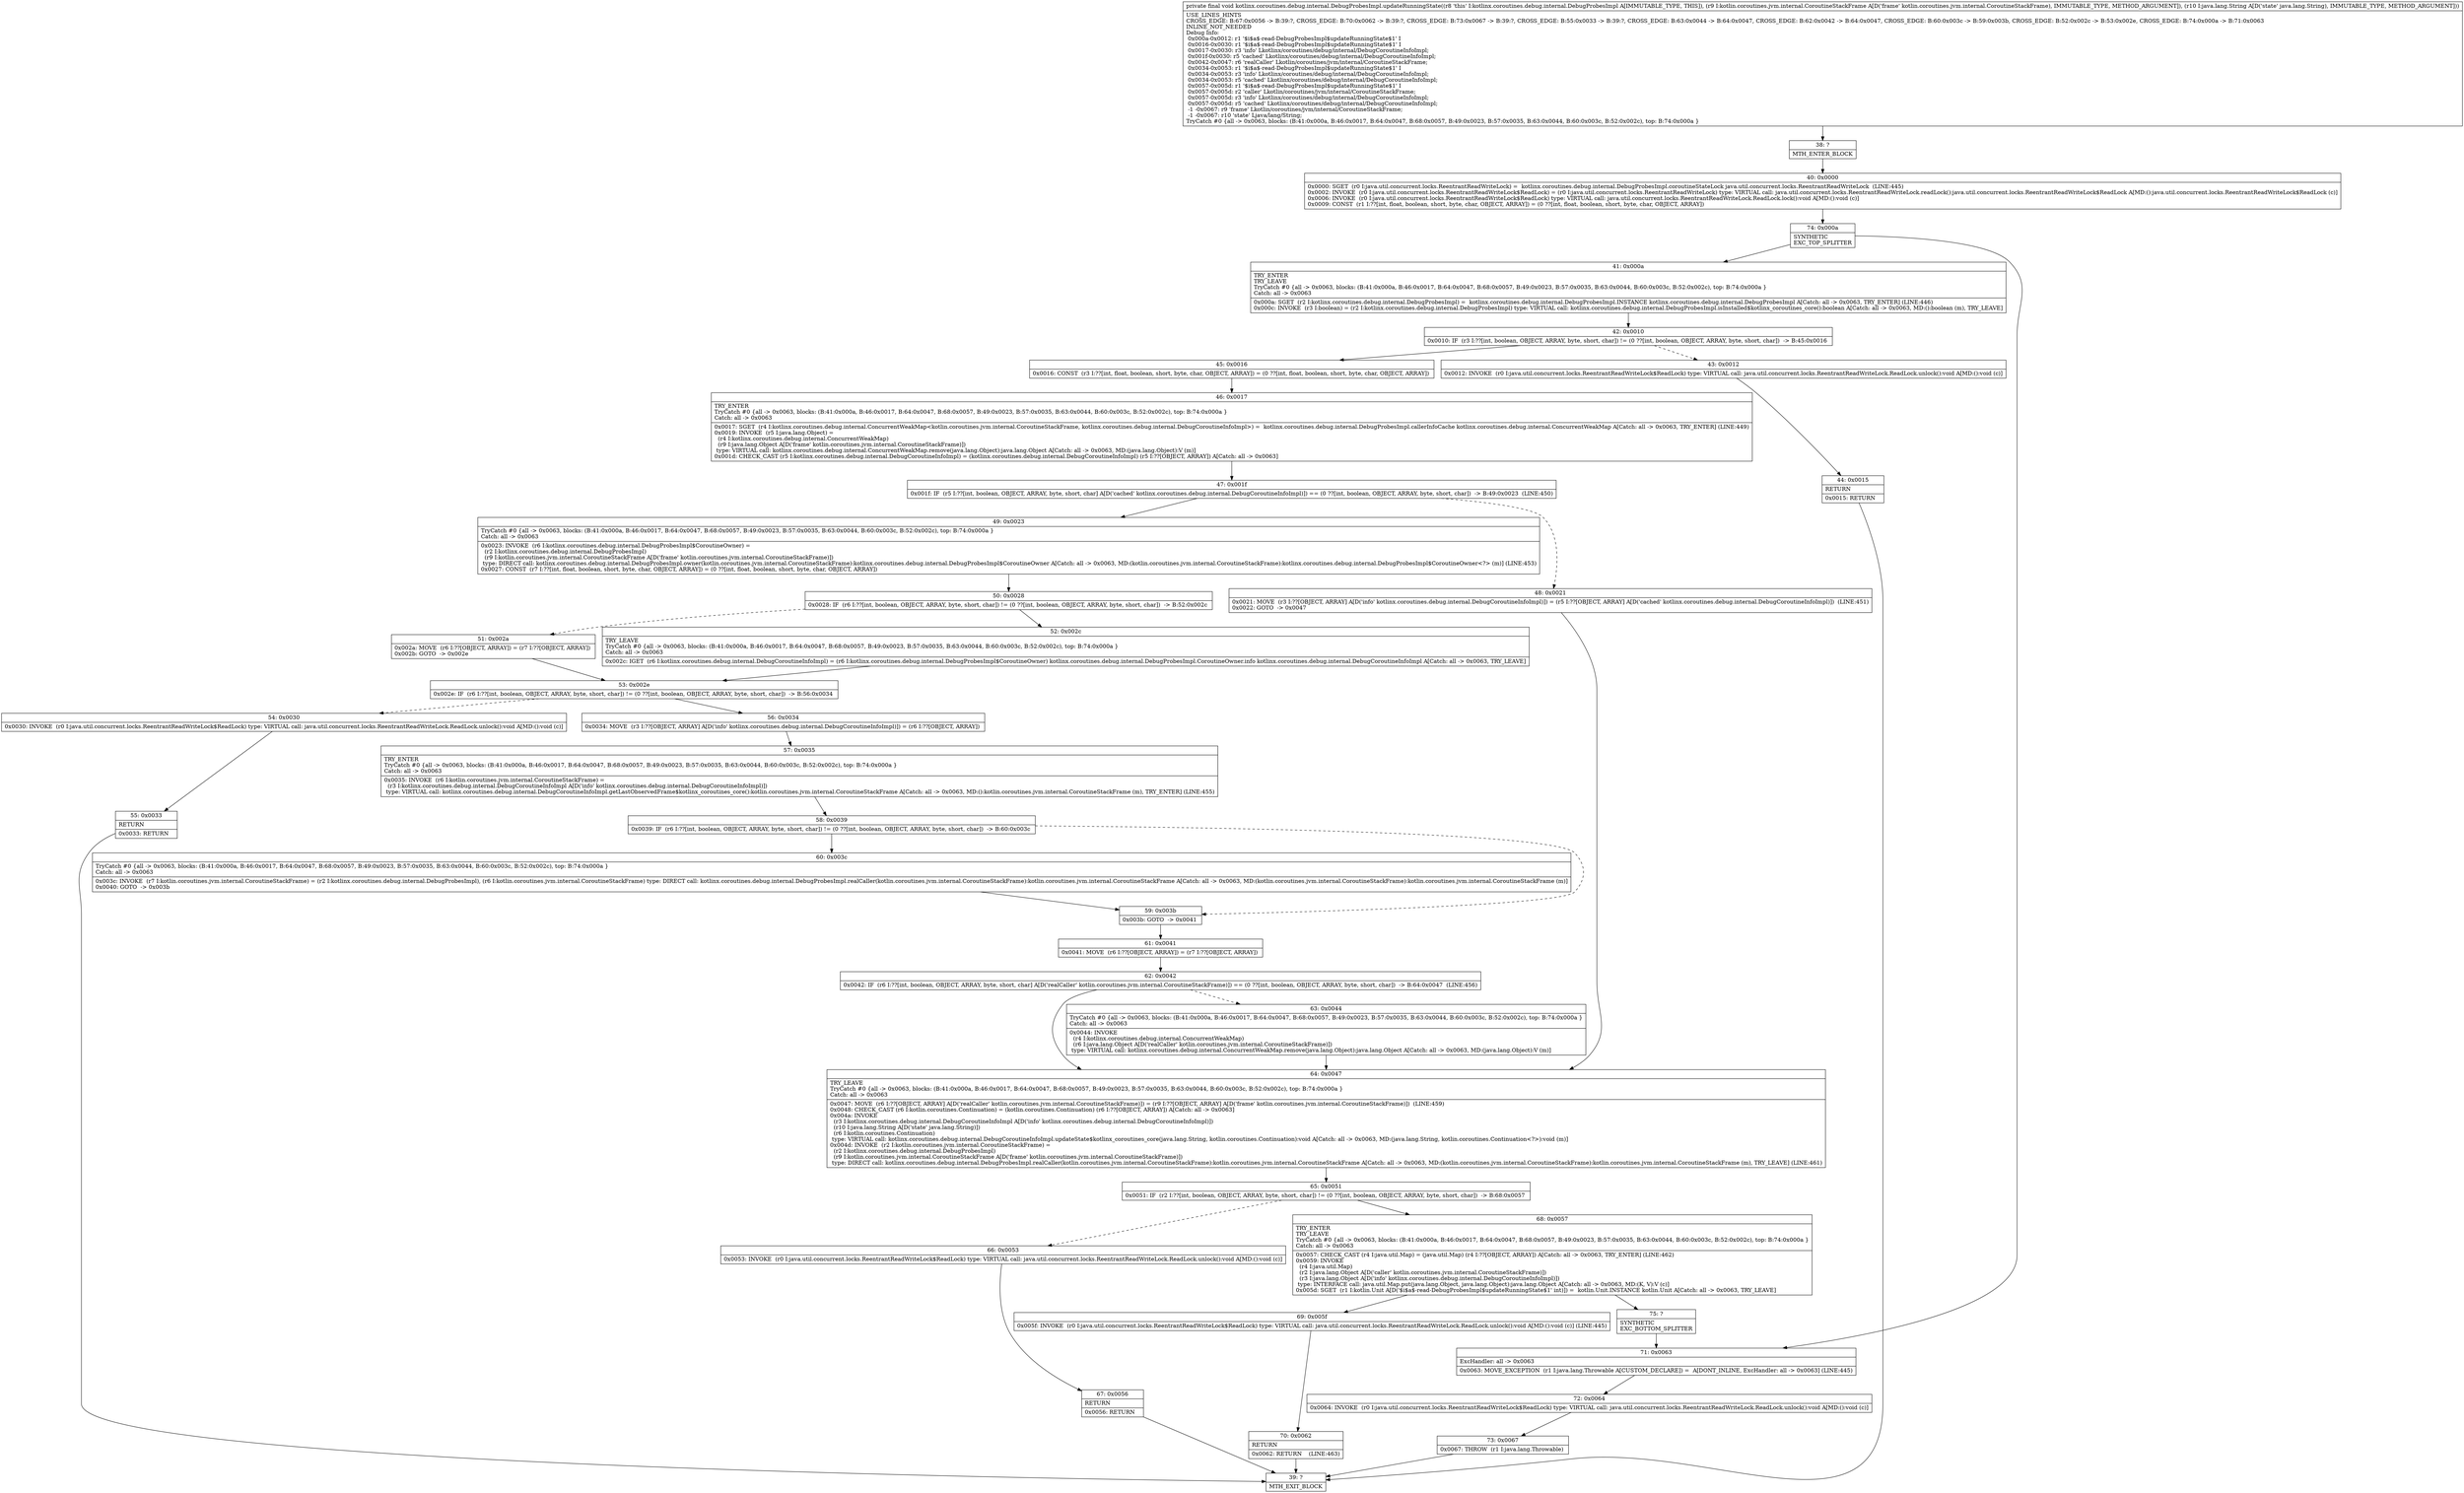 digraph "CFG forkotlinx.coroutines.debug.internal.DebugProbesImpl.updateRunningState(Lkotlin\/coroutines\/jvm\/internal\/CoroutineStackFrame;Ljava\/lang\/String;)V" {
Node_38 [shape=record,label="{38\:\ ?|MTH_ENTER_BLOCK\l}"];
Node_40 [shape=record,label="{40\:\ 0x0000|0x0000: SGET  (r0 I:java.util.concurrent.locks.ReentrantReadWriteLock) =  kotlinx.coroutines.debug.internal.DebugProbesImpl.coroutineStateLock java.util.concurrent.locks.ReentrantReadWriteLock  (LINE:445)\l0x0002: INVOKE  (r0 I:java.util.concurrent.locks.ReentrantReadWriteLock$ReadLock) = (r0 I:java.util.concurrent.locks.ReentrantReadWriteLock) type: VIRTUAL call: java.util.concurrent.locks.ReentrantReadWriteLock.readLock():java.util.concurrent.locks.ReentrantReadWriteLock$ReadLock A[MD:():java.util.concurrent.locks.ReentrantReadWriteLock$ReadLock (c)]\l0x0006: INVOKE  (r0 I:java.util.concurrent.locks.ReentrantReadWriteLock$ReadLock) type: VIRTUAL call: java.util.concurrent.locks.ReentrantReadWriteLock.ReadLock.lock():void A[MD:():void (c)]\l0x0009: CONST  (r1 I:??[int, float, boolean, short, byte, char, OBJECT, ARRAY]) = (0 ??[int, float, boolean, short, byte, char, OBJECT, ARRAY]) \l}"];
Node_74 [shape=record,label="{74\:\ 0x000a|SYNTHETIC\lEXC_TOP_SPLITTER\l}"];
Node_41 [shape=record,label="{41\:\ 0x000a|TRY_ENTER\lTRY_LEAVE\lTryCatch #0 \{all \-\> 0x0063, blocks: (B:41:0x000a, B:46:0x0017, B:64:0x0047, B:68:0x0057, B:49:0x0023, B:57:0x0035, B:63:0x0044, B:60:0x003c, B:52:0x002c), top: B:74:0x000a \}\lCatch: all \-\> 0x0063\l|0x000a: SGET  (r2 I:kotlinx.coroutines.debug.internal.DebugProbesImpl) =  kotlinx.coroutines.debug.internal.DebugProbesImpl.INSTANCE kotlinx.coroutines.debug.internal.DebugProbesImpl A[Catch: all \-\> 0x0063, TRY_ENTER] (LINE:446)\l0x000c: INVOKE  (r3 I:boolean) = (r2 I:kotlinx.coroutines.debug.internal.DebugProbesImpl) type: VIRTUAL call: kotlinx.coroutines.debug.internal.DebugProbesImpl.isInstalled$kotlinx_coroutines_core():boolean A[Catch: all \-\> 0x0063, MD:():boolean (m), TRY_LEAVE]\l}"];
Node_42 [shape=record,label="{42\:\ 0x0010|0x0010: IF  (r3 I:??[int, boolean, OBJECT, ARRAY, byte, short, char]) != (0 ??[int, boolean, OBJECT, ARRAY, byte, short, char])  \-\> B:45:0x0016 \l}"];
Node_43 [shape=record,label="{43\:\ 0x0012|0x0012: INVOKE  (r0 I:java.util.concurrent.locks.ReentrantReadWriteLock$ReadLock) type: VIRTUAL call: java.util.concurrent.locks.ReentrantReadWriteLock.ReadLock.unlock():void A[MD:():void (c)]\l}"];
Node_44 [shape=record,label="{44\:\ 0x0015|RETURN\l|0x0015: RETURN   \l}"];
Node_39 [shape=record,label="{39\:\ ?|MTH_EXIT_BLOCK\l}"];
Node_45 [shape=record,label="{45\:\ 0x0016|0x0016: CONST  (r3 I:??[int, float, boolean, short, byte, char, OBJECT, ARRAY]) = (0 ??[int, float, boolean, short, byte, char, OBJECT, ARRAY]) \l}"];
Node_46 [shape=record,label="{46\:\ 0x0017|TRY_ENTER\lTryCatch #0 \{all \-\> 0x0063, blocks: (B:41:0x000a, B:46:0x0017, B:64:0x0047, B:68:0x0057, B:49:0x0023, B:57:0x0035, B:63:0x0044, B:60:0x003c, B:52:0x002c), top: B:74:0x000a \}\lCatch: all \-\> 0x0063\l|0x0017: SGET  (r4 I:kotlinx.coroutines.debug.internal.ConcurrentWeakMap\<kotlin.coroutines.jvm.internal.CoroutineStackFrame, kotlinx.coroutines.debug.internal.DebugCoroutineInfoImpl\>) =  kotlinx.coroutines.debug.internal.DebugProbesImpl.callerInfoCache kotlinx.coroutines.debug.internal.ConcurrentWeakMap A[Catch: all \-\> 0x0063, TRY_ENTER] (LINE:449)\l0x0019: INVOKE  (r5 I:java.lang.Object) = \l  (r4 I:kotlinx.coroutines.debug.internal.ConcurrentWeakMap)\l  (r9 I:java.lang.Object A[D('frame' kotlin.coroutines.jvm.internal.CoroutineStackFrame)])\l type: VIRTUAL call: kotlinx.coroutines.debug.internal.ConcurrentWeakMap.remove(java.lang.Object):java.lang.Object A[Catch: all \-\> 0x0063, MD:(java.lang.Object):V (m)]\l0x001d: CHECK_CAST (r5 I:kotlinx.coroutines.debug.internal.DebugCoroutineInfoImpl) = (kotlinx.coroutines.debug.internal.DebugCoroutineInfoImpl) (r5 I:??[OBJECT, ARRAY]) A[Catch: all \-\> 0x0063]\l}"];
Node_47 [shape=record,label="{47\:\ 0x001f|0x001f: IF  (r5 I:??[int, boolean, OBJECT, ARRAY, byte, short, char] A[D('cached' kotlinx.coroutines.debug.internal.DebugCoroutineInfoImpl)]) == (0 ??[int, boolean, OBJECT, ARRAY, byte, short, char])  \-\> B:49:0x0023  (LINE:450)\l}"];
Node_48 [shape=record,label="{48\:\ 0x0021|0x0021: MOVE  (r3 I:??[OBJECT, ARRAY] A[D('info' kotlinx.coroutines.debug.internal.DebugCoroutineInfoImpl)]) = (r5 I:??[OBJECT, ARRAY] A[D('cached' kotlinx.coroutines.debug.internal.DebugCoroutineInfoImpl)])  (LINE:451)\l0x0022: GOTO  \-\> 0x0047 \l}"];
Node_64 [shape=record,label="{64\:\ 0x0047|TRY_LEAVE\lTryCatch #0 \{all \-\> 0x0063, blocks: (B:41:0x000a, B:46:0x0017, B:64:0x0047, B:68:0x0057, B:49:0x0023, B:57:0x0035, B:63:0x0044, B:60:0x003c, B:52:0x002c), top: B:74:0x000a \}\lCatch: all \-\> 0x0063\l|0x0047: MOVE  (r6 I:??[OBJECT, ARRAY] A[D('realCaller' kotlin.coroutines.jvm.internal.CoroutineStackFrame)]) = (r9 I:??[OBJECT, ARRAY] A[D('frame' kotlin.coroutines.jvm.internal.CoroutineStackFrame)])  (LINE:459)\l0x0048: CHECK_CAST (r6 I:kotlin.coroutines.Continuation) = (kotlin.coroutines.Continuation) (r6 I:??[OBJECT, ARRAY]) A[Catch: all \-\> 0x0063]\l0x004a: INVOKE  \l  (r3 I:kotlinx.coroutines.debug.internal.DebugCoroutineInfoImpl A[D('info' kotlinx.coroutines.debug.internal.DebugCoroutineInfoImpl)])\l  (r10 I:java.lang.String A[D('state' java.lang.String)])\l  (r6 I:kotlin.coroutines.Continuation)\l type: VIRTUAL call: kotlinx.coroutines.debug.internal.DebugCoroutineInfoImpl.updateState$kotlinx_coroutines_core(java.lang.String, kotlin.coroutines.Continuation):void A[Catch: all \-\> 0x0063, MD:(java.lang.String, kotlin.coroutines.Continuation\<?\>):void (m)]\l0x004d: INVOKE  (r2 I:kotlin.coroutines.jvm.internal.CoroutineStackFrame) = \l  (r2 I:kotlinx.coroutines.debug.internal.DebugProbesImpl)\l  (r9 I:kotlin.coroutines.jvm.internal.CoroutineStackFrame A[D('frame' kotlin.coroutines.jvm.internal.CoroutineStackFrame)])\l type: DIRECT call: kotlinx.coroutines.debug.internal.DebugProbesImpl.realCaller(kotlin.coroutines.jvm.internal.CoroutineStackFrame):kotlin.coroutines.jvm.internal.CoroutineStackFrame A[Catch: all \-\> 0x0063, MD:(kotlin.coroutines.jvm.internal.CoroutineStackFrame):kotlin.coroutines.jvm.internal.CoroutineStackFrame (m), TRY_LEAVE] (LINE:461)\l}"];
Node_65 [shape=record,label="{65\:\ 0x0051|0x0051: IF  (r2 I:??[int, boolean, OBJECT, ARRAY, byte, short, char]) != (0 ??[int, boolean, OBJECT, ARRAY, byte, short, char])  \-\> B:68:0x0057 \l}"];
Node_66 [shape=record,label="{66\:\ 0x0053|0x0053: INVOKE  (r0 I:java.util.concurrent.locks.ReentrantReadWriteLock$ReadLock) type: VIRTUAL call: java.util.concurrent.locks.ReentrantReadWriteLock.ReadLock.unlock():void A[MD:():void (c)]\l}"];
Node_67 [shape=record,label="{67\:\ 0x0056|RETURN\l|0x0056: RETURN   \l}"];
Node_68 [shape=record,label="{68\:\ 0x0057|TRY_ENTER\lTRY_LEAVE\lTryCatch #0 \{all \-\> 0x0063, blocks: (B:41:0x000a, B:46:0x0017, B:64:0x0047, B:68:0x0057, B:49:0x0023, B:57:0x0035, B:63:0x0044, B:60:0x003c, B:52:0x002c), top: B:74:0x000a \}\lCatch: all \-\> 0x0063\l|0x0057: CHECK_CAST (r4 I:java.util.Map) = (java.util.Map) (r4 I:??[OBJECT, ARRAY]) A[Catch: all \-\> 0x0063, TRY_ENTER] (LINE:462)\l0x0059: INVOKE  \l  (r4 I:java.util.Map)\l  (r2 I:java.lang.Object A[D('caller' kotlin.coroutines.jvm.internal.CoroutineStackFrame)])\l  (r3 I:java.lang.Object A[D('info' kotlinx.coroutines.debug.internal.DebugCoroutineInfoImpl)])\l type: INTERFACE call: java.util.Map.put(java.lang.Object, java.lang.Object):java.lang.Object A[Catch: all \-\> 0x0063, MD:(K, V):V (c)]\l0x005d: SGET  (r1 I:kotlin.Unit A[D('$i$a$\-read\-DebugProbesImpl$updateRunningState$1' int)]) =  kotlin.Unit.INSTANCE kotlin.Unit A[Catch: all \-\> 0x0063, TRY_LEAVE]\l}"];
Node_69 [shape=record,label="{69\:\ 0x005f|0x005f: INVOKE  (r0 I:java.util.concurrent.locks.ReentrantReadWriteLock$ReadLock) type: VIRTUAL call: java.util.concurrent.locks.ReentrantReadWriteLock.ReadLock.unlock():void A[MD:():void (c)] (LINE:445)\l}"];
Node_70 [shape=record,label="{70\:\ 0x0062|RETURN\l|0x0062: RETURN    (LINE:463)\l}"];
Node_75 [shape=record,label="{75\:\ ?|SYNTHETIC\lEXC_BOTTOM_SPLITTER\l}"];
Node_49 [shape=record,label="{49\:\ 0x0023|TryCatch #0 \{all \-\> 0x0063, blocks: (B:41:0x000a, B:46:0x0017, B:64:0x0047, B:68:0x0057, B:49:0x0023, B:57:0x0035, B:63:0x0044, B:60:0x003c, B:52:0x002c), top: B:74:0x000a \}\lCatch: all \-\> 0x0063\l|0x0023: INVOKE  (r6 I:kotlinx.coroutines.debug.internal.DebugProbesImpl$CoroutineOwner) = \l  (r2 I:kotlinx.coroutines.debug.internal.DebugProbesImpl)\l  (r9 I:kotlin.coroutines.jvm.internal.CoroutineStackFrame A[D('frame' kotlin.coroutines.jvm.internal.CoroutineStackFrame)])\l type: DIRECT call: kotlinx.coroutines.debug.internal.DebugProbesImpl.owner(kotlin.coroutines.jvm.internal.CoroutineStackFrame):kotlinx.coroutines.debug.internal.DebugProbesImpl$CoroutineOwner A[Catch: all \-\> 0x0063, MD:(kotlin.coroutines.jvm.internal.CoroutineStackFrame):kotlinx.coroutines.debug.internal.DebugProbesImpl$CoroutineOwner\<?\> (m)] (LINE:453)\l0x0027: CONST  (r7 I:??[int, float, boolean, short, byte, char, OBJECT, ARRAY]) = (0 ??[int, float, boolean, short, byte, char, OBJECT, ARRAY]) \l}"];
Node_50 [shape=record,label="{50\:\ 0x0028|0x0028: IF  (r6 I:??[int, boolean, OBJECT, ARRAY, byte, short, char]) != (0 ??[int, boolean, OBJECT, ARRAY, byte, short, char])  \-\> B:52:0x002c \l}"];
Node_51 [shape=record,label="{51\:\ 0x002a|0x002a: MOVE  (r6 I:??[OBJECT, ARRAY]) = (r7 I:??[OBJECT, ARRAY]) \l0x002b: GOTO  \-\> 0x002e \l}"];
Node_53 [shape=record,label="{53\:\ 0x002e|0x002e: IF  (r6 I:??[int, boolean, OBJECT, ARRAY, byte, short, char]) != (0 ??[int, boolean, OBJECT, ARRAY, byte, short, char])  \-\> B:56:0x0034 \l}"];
Node_54 [shape=record,label="{54\:\ 0x0030|0x0030: INVOKE  (r0 I:java.util.concurrent.locks.ReentrantReadWriteLock$ReadLock) type: VIRTUAL call: java.util.concurrent.locks.ReentrantReadWriteLock.ReadLock.unlock():void A[MD:():void (c)]\l}"];
Node_55 [shape=record,label="{55\:\ 0x0033|RETURN\l|0x0033: RETURN   \l}"];
Node_56 [shape=record,label="{56\:\ 0x0034|0x0034: MOVE  (r3 I:??[OBJECT, ARRAY] A[D('info' kotlinx.coroutines.debug.internal.DebugCoroutineInfoImpl)]) = (r6 I:??[OBJECT, ARRAY]) \l}"];
Node_57 [shape=record,label="{57\:\ 0x0035|TRY_ENTER\lTryCatch #0 \{all \-\> 0x0063, blocks: (B:41:0x000a, B:46:0x0017, B:64:0x0047, B:68:0x0057, B:49:0x0023, B:57:0x0035, B:63:0x0044, B:60:0x003c, B:52:0x002c), top: B:74:0x000a \}\lCatch: all \-\> 0x0063\l|0x0035: INVOKE  (r6 I:kotlin.coroutines.jvm.internal.CoroutineStackFrame) = \l  (r3 I:kotlinx.coroutines.debug.internal.DebugCoroutineInfoImpl A[D('info' kotlinx.coroutines.debug.internal.DebugCoroutineInfoImpl)])\l type: VIRTUAL call: kotlinx.coroutines.debug.internal.DebugCoroutineInfoImpl.getLastObservedFrame$kotlinx_coroutines_core():kotlin.coroutines.jvm.internal.CoroutineStackFrame A[Catch: all \-\> 0x0063, MD:():kotlin.coroutines.jvm.internal.CoroutineStackFrame (m), TRY_ENTER] (LINE:455)\l}"];
Node_58 [shape=record,label="{58\:\ 0x0039|0x0039: IF  (r6 I:??[int, boolean, OBJECT, ARRAY, byte, short, char]) != (0 ??[int, boolean, OBJECT, ARRAY, byte, short, char])  \-\> B:60:0x003c \l}"];
Node_59 [shape=record,label="{59\:\ 0x003b|0x003b: GOTO  \-\> 0x0041 \l}"];
Node_61 [shape=record,label="{61\:\ 0x0041|0x0041: MOVE  (r6 I:??[OBJECT, ARRAY]) = (r7 I:??[OBJECT, ARRAY]) \l}"];
Node_62 [shape=record,label="{62\:\ 0x0042|0x0042: IF  (r6 I:??[int, boolean, OBJECT, ARRAY, byte, short, char] A[D('realCaller' kotlin.coroutines.jvm.internal.CoroutineStackFrame)]) == (0 ??[int, boolean, OBJECT, ARRAY, byte, short, char])  \-\> B:64:0x0047  (LINE:456)\l}"];
Node_63 [shape=record,label="{63\:\ 0x0044|TryCatch #0 \{all \-\> 0x0063, blocks: (B:41:0x000a, B:46:0x0017, B:64:0x0047, B:68:0x0057, B:49:0x0023, B:57:0x0035, B:63:0x0044, B:60:0x003c, B:52:0x002c), top: B:74:0x000a \}\lCatch: all \-\> 0x0063\l|0x0044: INVOKE  \l  (r4 I:kotlinx.coroutines.debug.internal.ConcurrentWeakMap)\l  (r6 I:java.lang.Object A[D('realCaller' kotlin.coroutines.jvm.internal.CoroutineStackFrame)])\l type: VIRTUAL call: kotlinx.coroutines.debug.internal.ConcurrentWeakMap.remove(java.lang.Object):java.lang.Object A[Catch: all \-\> 0x0063, MD:(java.lang.Object):V (m)]\l}"];
Node_60 [shape=record,label="{60\:\ 0x003c|TryCatch #0 \{all \-\> 0x0063, blocks: (B:41:0x000a, B:46:0x0017, B:64:0x0047, B:68:0x0057, B:49:0x0023, B:57:0x0035, B:63:0x0044, B:60:0x003c, B:52:0x002c), top: B:74:0x000a \}\lCatch: all \-\> 0x0063\l|0x003c: INVOKE  (r7 I:kotlin.coroutines.jvm.internal.CoroutineStackFrame) = (r2 I:kotlinx.coroutines.debug.internal.DebugProbesImpl), (r6 I:kotlin.coroutines.jvm.internal.CoroutineStackFrame) type: DIRECT call: kotlinx.coroutines.debug.internal.DebugProbesImpl.realCaller(kotlin.coroutines.jvm.internal.CoroutineStackFrame):kotlin.coroutines.jvm.internal.CoroutineStackFrame A[Catch: all \-\> 0x0063, MD:(kotlin.coroutines.jvm.internal.CoroutineStackFrame):kotlin.coroutines.jvm.internal.CoroutineStackFrame (m)]\l0x0040: GOTO  \-\> 0x003b \l}"];
Node_52 [shape=record,label="{52\:\ 0x002c|TRY_LEAVE\lTryCatch #0 \{all \-\> 0x0063, blocks: (B:41:0x000a, B:46:0x0017, B:64:0x0047, B:68:0x0057, B:49:0x0023, B:57:0x0035, B:63:0x0044, B:60:0x003c, B:52:0x002c), top: B:74:0x000a \}\lCatch: all \-\> 0x0063\l|0x002c: IGET  (r6 I:kotlinx.coroutines.debug.internal.DebugCoroutineInfoImpl) = (r6 I:kotlinx.coroutines.debug.internal.DebugProbesImpl$CoroutineOwner) kotlinx.coroutines.debug.internal.DebugProbesImpl.CoroutineOwner.info kotlinx.coroutines.debug.internal.DebugCoroutineInfoImpl A[Catch: all \-\> 0x0063, TRY_LEAVE]\l}"];
Node_71 [shape=record,label="{71\:\ 0x0063|ExcHandler: all \-\> 0x0063\l|0x0063: MOVE_EXCEPTION  (r1 I:java.lang.Throwable A[CUSTOM_DECLARE]) =  A[DONT_INLINE, ExcHandler: all \-\> 0x0063] (LINE:445)\l}"];
Node_72 [shape=record,label="{72\:\ 0x0064|0x0064: INVOKE  (r0 I:java.util.concurrent.locks.ReentrantReadWriteLock$ReadLock) type: VIRTUAL call: java.util.concurrent.locks.ReentrantReadWriteLock.ReadLock.unlock():void A[MD:():void (c)]\l}"];
Node_73 [shape=record,label="{73\:\ 0x0067|0x0067: THROW  (r1 I:java.lang.Throwable) \l}"];
MethodNode[shape=record,label="{private final void kotlinx.coroutines.debug.internal.DebugProbesImpl.updateRunningState((r8 'this' I:kotlinx.coroutines.debug.internal.DebugProbesImpl A[IMMUTABLE_TYPE, THIS]), (r9 I:kotlin.coroutines.jvm.internal.CoroutineStackFrame A[D('frame' kotlin.coroutines.jvm.internal.CoroutineStackFrame), IMMUTABLE_TYPE, METHOD_ARGUMENT]), (r10 I:java.lang.String A[D('state' java.lang.String), IMMUTABLE_TYPE, METHOD_ARGUMENT]))  | USE_LINES_HINTS\lCROSS_EDGE: B:67:0x0056 \-\> B:39:?, CROSS_EDGE: B:70:0x0062 \-\> B:39:?, CROSS_EDGE: B:73:0x0067 \-\> B:39:?, CROSS_EDGE: B:55:0x0033 \-\> B:39:?, CROSS_EDGE: B:63:0x0044 \-\> B:64:0x0047, CROSS_EDGE: B:62:0x0042 \-\> B:64:0x0047, CROSS_EDGE: B:60:0x003c \-\> B:59:0x003b, CROSS_EDGE: B:52:0x002c \-\> B:53:0x002e, CROSS_EDGE: B:74:0x000a \-\> B:71:0x0063\lINLINE_NOT_NEEDED\lDebug Info:\l  0x000a\-0x0012: r1 '$i$a$\-read\-DebugProbesImpl$updateRunningState$1' I\l  0x0016\-0x0030: r1 '$i$a$\-read\-DebugProbesImpl$updateRunningState$1' I\l  0x0017\-0x0030: r3 'info' Lkotlinx\/coroutines\/debug\/internal\/DebugCoroutineInfoImpl;\l  0x001f\-0x0030: r5 'cached' Lkotlinx\/coroutines\/debug\/internal\/DebugCoroutineInfoImpl;\l  0x0042\-0x0047: r6 'realCaller' Lkotlin\/coroutines\/jvm\/internal\/CoroutineStackFrame;\l  0x0034\-0x0053: r1 '$i$a$\-read\-DebugProbesImpl$updateRunningState$1' I\l  0x0034\-0x0053: r3 'info' Lkotlinx\/coroutines\/debug\/internal\/DebugCoroutineInfoImpl;\l  0x0034\-0x0053: r5 'cached' Lkotlinx\/coroutines\/debug\/internal\/DebugCoroutineInfoImpl;\l  0x0057\-0x005d: r1 '$i$a$\-read\-DebugProbesImpl$updateRunningState$1' I\l  0x0057\-0x005d: r2 'caller' Lkotlin\/coroutines\/jvm\/internal\/CoroutineStackFrame;\l  0x0057\-0x005d: r3 'info' Lkotlinx\/coroutines\/debug\/internal\/DebugCoroutineInfoImpl;\l  0x0057\-0x005d: r5 'cached' Lkotlinx\/coroutines\/debug\/internal\/DebugCoroutineInfoImpl;\l  \-1 \-0x0067: r9 'frame' Lkotlin\/coroutines\/jvm\/internal\/CoroutineStackFrame;\l  \-1 \-0x0067: r10 'state' Ljava\/lang\/String;\lTryCatch #0 \{all \-\> 0x0063, blocks: (B:41:0x000a, B:46:0x0017, B:64:0x0047, B:68:0x0057, B:49:0x0023, B:57:0x0035, B:63:0x0044, B:60:0x003c, B:52:0x002c), top: B:74:0x000a \}\l}"];
MethodNode -> Node_38;Node_38 -> Node_40;
Node_40 -> Node_74;
Node_74 -> Node_41;
Node_74 -> Node_71;
Node_41 -> Node_42;
Node_42 -> Node_43[style=dashed];
Node_42 -> Node_45;
Node_43 -> Node_44;
Node_44 -> Node_39;
Node_45 -> Node_46;
Node_46 -> Node_47;
Node_47 -> Node_48[style=dashed];
Node_47 -> Node_49;
Node_48 -> Node_64;
Node_64 -> Node_65;
Node_65 -> Node_66[style=dashed];
Node_65 -> Node_68;
Node_66 -> Node_67;
Node_67 -> Node_39;
Node_68 -> Node_69;
Node_68 -> Node_75;
Node_69 -> Node_70;
Node_70 -> Node_39;
Node_75 -> Node_71;
Node_49 -> Node_50;
Node_50 -> Node_51[style=dashed];
Node_50 -> Node_52;
Node_51 -> Node_53;
Node_53 -> Node_54[style=dashed];
Node_53 -> Node_56;
Node_54 -> Node_55;
Node_55 -> Node_39;
Node_56 -> Node_57;
Node_57 -> Node_58;
Node_58 -> Node_59[style=dashed];
Node_58 -> Node_60;
Node_59 -> Node_61;
Node_61 -> Node_62;
Node_62 -> Node_63[style=dashed];
Node_62 -> Node_64;
Node_63 -> Node_64;
Node_60 -> Node_59;
Node_52 -> Node_53;
Node_71 -> Node_72;
Node_72 -> Node_73;
Node_73 -> Node_39;
}

